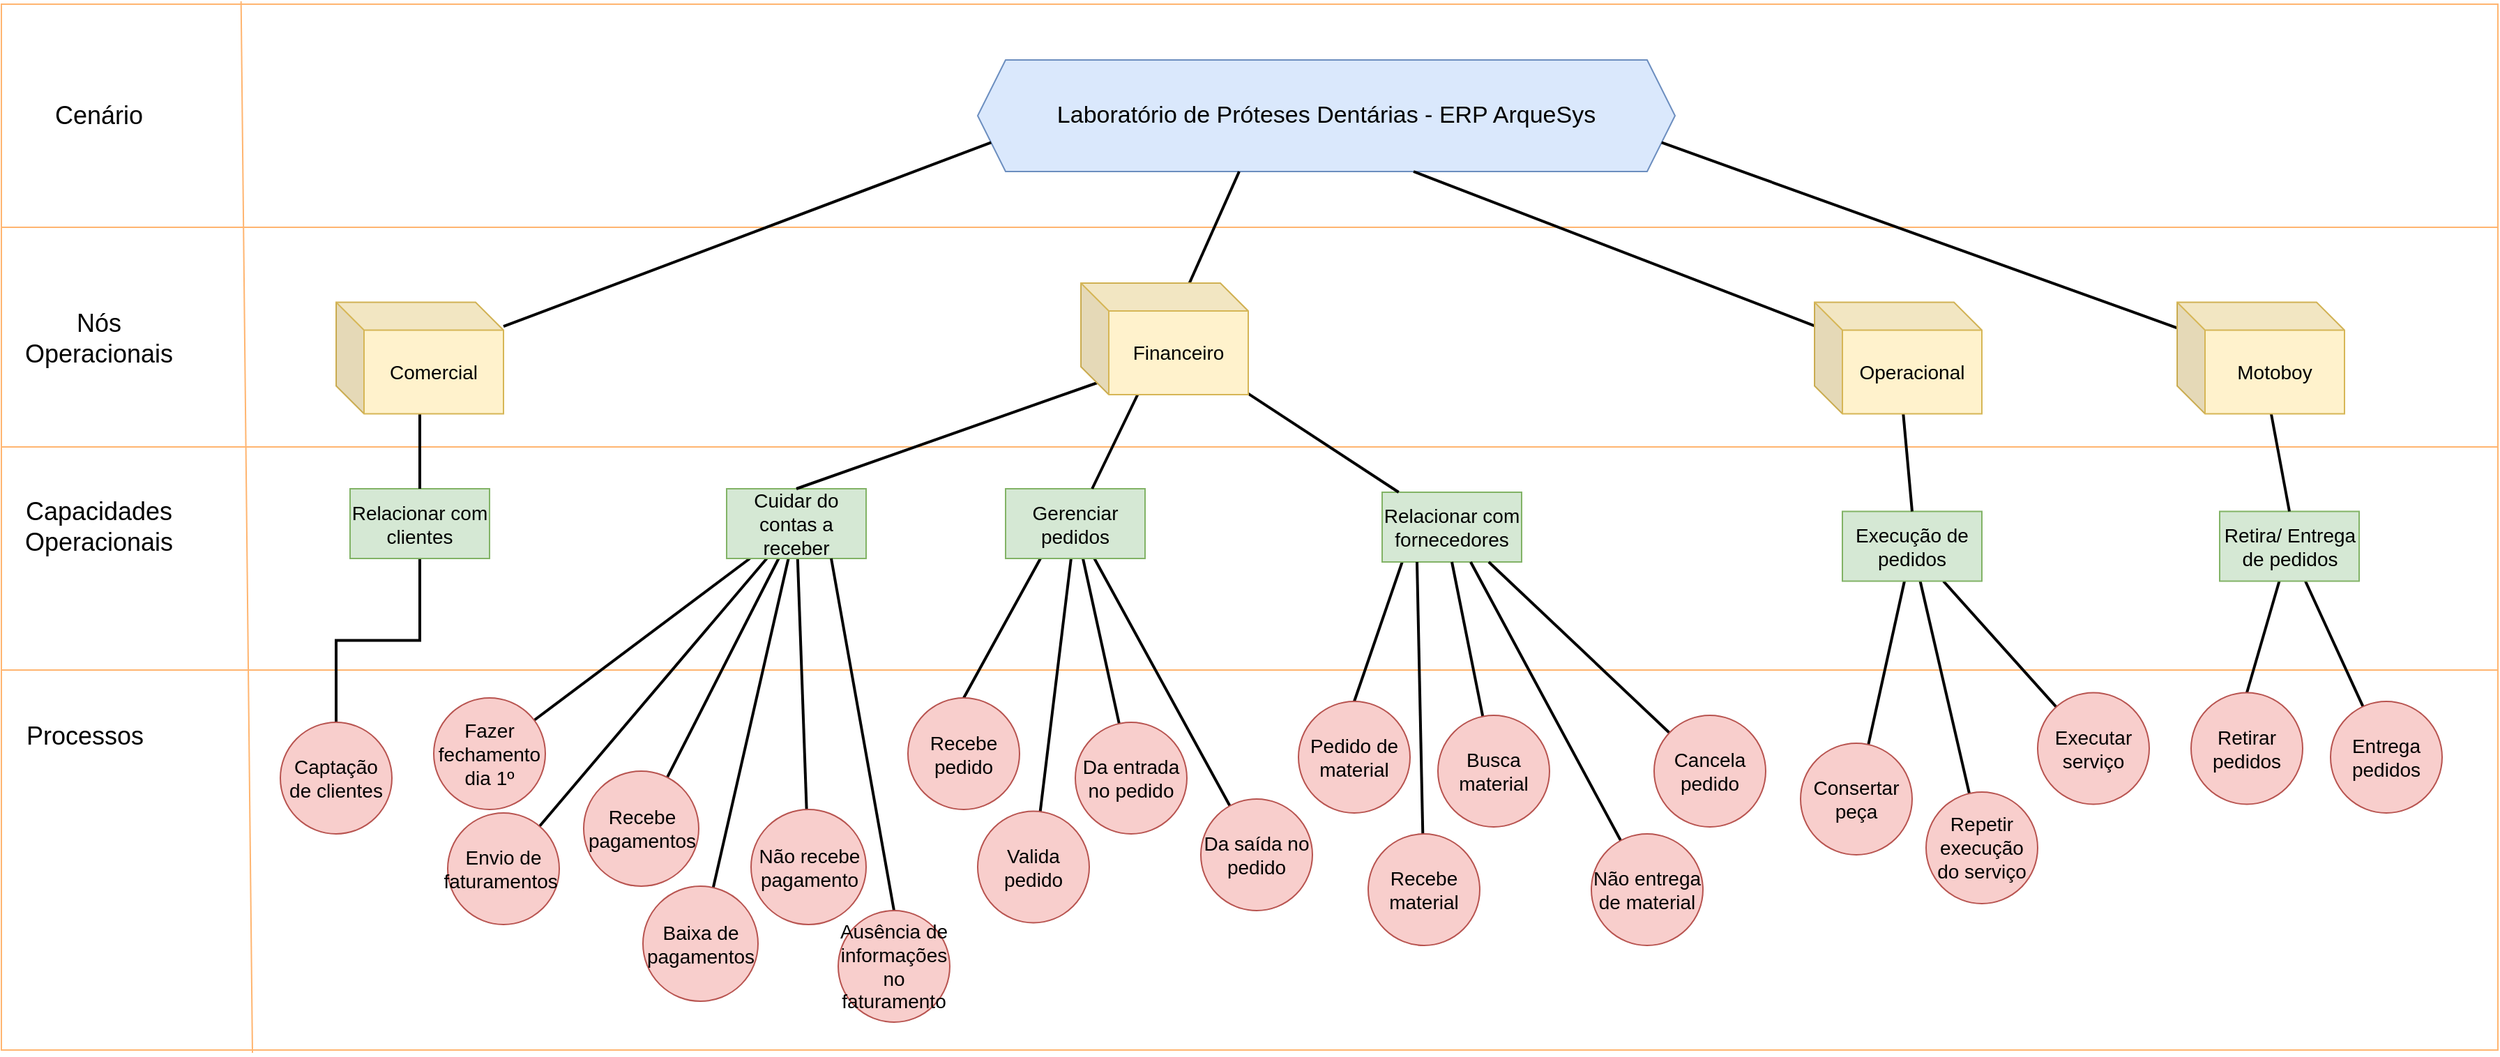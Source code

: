 <mxfile version="20.5.1" type="google" pages="3"><diagram id="0tYpF6lZzchd1tn5tacr" name="arquitetura"><mxGraphModel grid="1" page="1" gridSize="10" guides="1" tooltips="1" connect="1" arrows="1" fold="1" pageScale="1" pageWidth="827" pageHeight="1169" math="0" shadow="0"><root><mxCell id="0"/><mxCell id="1" parent="0"/><mxCell id="qENKgZvBIgTTM4KETcTX-187" value="" style="rounded=0;whiteSpace=wrap;html=1;strokeColor=#FFB570;" vertex="1" parent="1"><mxGeometry x="-360" y="480" width="1790" height="750" as="geometry"/></mxCell><mxCell id="qENKgZvBIgTTM4KETcTX-192" value="" style="rounded=0;whiteSpace=wrap;html=1;strokeColor=#FFB570;" vertex="1" parent="1"><mxGeometry x="-360" y="797.5" width="1790" height="160" as="geometry"/></mxCell><mxCell id="qENKgZvBIgTTM4KETcTX-191" value="" style="rounded=0;whiteSpace=wrap;html=1;strokeColor=#FFB570;" vertex="1" parent="1"><mxGeometry x="-360" y="637.5" width="1790" height="160" as="geometry"/></mxCell><mxCell id="qENKgZvBIgTTM4KETcTX-189" value="" style="rounded=0;whiteSpace=wrap;html=1;strokeColor=#FFB570;" vertex="1" parent="1"><mxGeometry x="-360" y="480" width="1790" height="160" as="geometry"/></mxCell><mxCell id="qENKgZvBIgTTM4KETcTX-5" value="&lt;font style=&quot;font-size: 18px&quot;&gt;Cenário&lt;/font&gt;" style="text;html=1;strokeColor=none;fillColor=none;align=center;verticalAlign=middle;whiteSpace=wrap;rounded=0;" vertex="1" parent="1"><mxGeometry x="-320" y="550" width="60" height="20" as="geometry"/></mxCell><mxCell id="qENKgZvBIgTTM4KETcTX-7" value="&lt;font style=&quot;font-size: 18px&quot;&gt;Nós&lt;br&gt;Operacionais&lt;br&gt;&lt;/font&gt;" style="text;html=1;strokeColor=none;fillColor=none;align=center;verticalAlign=middle;whiteSpace=wrap;rounded=0;" vertex="1" parent="1"><mxGeometry x="-350" y="710" width="120" height="20" as="geometry"/></mxCell><mxCell id="qENKgZvBIgTTM4KETcTX-8" value="&lt;font style=&quot;font-size: 17px&quot;&gt;Laboratório de Próteses Dentárias - ERP ArqueSys&lt;/font&gt;" style="shape=hexagon;perimeter=hexagonPerimeter2;whiteSpace=wrap;html=1;fixedSize=1;fillColor=#dae8fc;strokeColor=#6c8ebf;" vertex="1" parent="1"><mxGeometry x="340" y="520" width="500" height="80" as="geometry"/></mxCell><mxCell id="qENKgZvBIgTTM4KETcTX-20" value="&lt;font style=&quot;font-size: 18px&quot;&gt;Capacidades&lt;br&gt;Operacionais&lt;br&gt;&lt;/font&gt;" style="text;html=1;strokeColor=none;fillColor=none;align=center;verticalAlign=middle;whiteSpace=wrap;rounded=0;" vertex="1" parent="1"><mxGeometry x="-350" y="845" width="120" height="20" as="geometry"/></mxCell><mxCell id="qENKgZvBIgTTM4KETcTX-31" value="&lt;font style=&quot;font-size: 18px&quot;&gt;Processos&lt;br&gt;&lt;/font&gt;" style="text;html=1;strokeColor=none;fillColor=none;align=center;verticalAlign=middle;whiteSpace=wrap;rounded=0;" vertex="1" parent="1"><mxGeometry x="-340" y="995" width="80" height="20" as="geometry"/></mxCell><mxCell id="qENKgZvBIgTTM4KETcTX-133" style="edgeStyle=orthogonalEdgeStyle;rounded=0;orthogonalLoop=1;jettySize=auto;html=1;entryX=0.5;entryY=0;entryDx=0;entryDy=0;endArrow=none;endFill=0;strokeWidth=2;" edge="1" parent="1" source="qENKgZvBIgTTM4KETcTX-78" target="qENKgZvBIgTTM4KETcTX-110"><mxGeometry relative="1" as="geometry"/></mxCell><mxCell id="qENKgZvBIgTTM4KETcTX-78" value="&lt;font style=&quot;font-size: 14px&quot;&gt;Relacionar com clientes&lt;/font&gt;" style="rounded=0;whiteSpace=wrap;html=1;fillColor=#d5e8d4;strokeColor=#82b366;" vertex="1" parent="1"><mxGeometry x="-110" y="827.5" width="100" height="50" as="geometry"/></mxCell><mxCell id="qENKgZvBIgTTM4KETcTX-167" style="rounded=0;orthogonalLoop=1;jettySize=auto;html=1;endArrow=none;endFill=0;strokeWidth=2;" edge="1" parent="1" source="qENKgZvBIgTTM4KETcTX-79" target="qENKgZvBIgTTM4KETcTX-163"><mxGeometry relative="1" as="geometry"/></mxCell><mxCell id="qENKgZvBIgTTM4KETcTX-168" style="rounded=0;orthogonalLoop=1;jettySize=auto;html=1;endArrow=none;endFill=0;strokeWidth=2;" edge="1" parent="1" source="qENKgZvBIgTTM4KETcTX-79" target="qENKgZvBIgTTM4KETcTX-111"><mxGeometry relative="1" as="geometry"/></mxCell><mxCell id="qENKgZvBIgTTM4KETcTX-169" style="rounded=0;orthogonalLoop=1;jettySize=auto;html=1;endArrow=none;endFill=0;strokeWidth=2;" edge="1" parent="1" source="qENKgZvBIgTTM4KETcTX-79" target="qENKgZvBIgTTM4KETcTX-164"><mxGeometry relative="1" as="geometry"/></mxCell><mxCell id="qENKgZvBIgTTM4KETcTX-170" style="rounded=0;orthogonalLoop=1;jettySize=auto;html=1;endArrow=none;endFill=0;strokeWidth=2;" edge="1" parent="1" source="qENKgZvBIgTTM4KETcTX-79" target="qENKgZvBIgTTM4KETcTX-112"><mxGeometry relative="1" as="geometry"/></mxCell><mxCell id="qENKgZvBIgTTM4KETcTX-171" style="rounded=0;orthogonalLoop=1;jettySize=auto;html=1;endArrow=none;endFill=0;strokeWidth=2;" edge="1" parent="1" source="qENKgZvBIgTTM4KETcTX-79" target="qENKgZvBIgTTM4KETcTX-165"><mxGeometry relative="1" as="geometry"/></mxCell><mxCell id="qENKgZvBIgTTM4KETcTX-79" value="&lt;span style=&quot;font-size: 14px&quot;&gt;Cuidar do contas a receber&lt;/span&gt;" style="rounded=0;whiteSpace=wrap;html=1;fillColor=#d5e8d4;strokeColor=#82b366;" vertex="1" parent="1"><mxGeometry x="160" y="827.5" width="100" height="50" as="geometry"/></mxCell><mxCell id="qENKgZvBIgTTM4KETcTX-158" style="rounded=0;orthogonalLoop=1;jettySize=auto;html=1;entryX=0.5;entryY=0;entryDx=0;entryDy=0;endArrow=none;endFill=0;strokeWidth=2;exitX=0.25;exitY=1;exitDx=0;exitDy=0;" edge="1" parent="1" source="qENKgZvBIgTTM4KETcTX-80" target="qENKgZvBIgTTM4KETcTX-113"><mxGeometry relative="1" as="geometry"/></mxCell><mxCell id="qENKgZvBIgTTM4KETcTX-159" style="rounded=0;orthogonalLoop=1;jettySize=auto;html=1;endArrow=none;endFill=0;strokeWidth=2;" edge="1" parent="1" source="qENKgZvBIgTTM4KETcTX-80" target="qENKgZvBIgTTM4KETcTX-115"><mxGeometry relative="1" as="geometry"/></mxCell><mxCell id="qENKgZvBIgTTM4KETcTX-160" style="rounded=0;orthogonalLoop=1;jettySize=auto;html=1;endArrow=none;endFill=0;strokeWidth=2;" edge="1" parent="1" source="qENKgZvBIgTTM4KETcTX-80" target="qENKgZvBIgTTM4KETcTX-116"><mxGeometry relative="1" as="geometry"/></mxCell><mxCell id="qENKgZvBIgTTM4KETcTX-161" style="rounded=0;orthogonalLoop=1;jettySize=auto;html=1;endArrow=none;endFill=0;strokeWidth=2;" edge="1" parent="1" source="qENKgZvBIgTTM4KETcTX-80" target="qENKgZvBIgTTM4KETcTX-114"><mxGeometry relative="1" as="geometry"/></mxCell><mxCell id="qENKgZvBIgTTM4KETcTX-80" value="&lt;span style=&quot;font-size: 14px&quot;&gt;Gerenciar pedidos&lt;/span&gt;" style="rounded=0;whiteSpace=wrap;html=1;fillColor=#d5e8d4;strokeColor=#82b366;" vertex="1" parent="1"><mxGeometry x="360" y="827.5" width="100" height="50" as="geometry"/></mxCell><mxCell id="qENKgZvBIgTTM4KETcTX-144" style="rounded=0;orthogonalLoop=1;jettySize=auto;html=1;entryX=0.5;entryY=0;entryDx=0;entryDy=0;endArrow=none;endFill=0;strokeWidth=2;exitX=0.144;exitY=0.999;exitDx=0;exitDy=0;exitPerimeter=0;" edge="1" parent="1" source="qENKgZvBIgTTM4KETcTX-81" target="qENKgZvBIgTTM4KETcTX-117"><mxGeometry relative="1" as="geometry"/></mxCell><mxCell id="qENKgZvBIgTTM4KETcTX-81" value="&lt;span style=&quot;font-size: 14px&quot;&gt;Relacionar com fornecedores&lt;/span&gt;" style="rounded=0;whiteSpace=wrap;html=1;fillColor=#d5e8d4;strokeColor=#82b366;" vertex="1" parent="1"><mxGeometry x="630" y="830" width="100" height="50" as="geometry"/></mxCell><mxCell id="qENKgZvBIgTTM4KETcTX-145" style="rounded=0;orthogonalLoop=1;jettySize=auto;html=1;endArrow=none;endFill=0;strokeWidth=2;" edge="1" parent="1" source="qENKgZvBIgTTM4KETcTX-83" target="qENKgZvBIgTTM4KETcTX-118"><mxGeometry relative="1" as="geometry"/></mxCell><mxCell id="qENKgZvBIgTTM4KETcTX-152" style="rounded=0;orthogonalLoop=1;jettySize=auto;html=1;endArrow=none;endFill=0;strokeWidth=2;" edge="1" parent="1" source="qENKgZvBIgTTM4KETcTX-83" target="qENKgZvBIgTTM4KETcTX-150"><mxGeometry relative="1" as="geometry"/></mxCell><mxCell id="qENKgZvBIgTTM4KETcTX-153" style="rounded=0;orthogonalLoop=1;jettySize=auto;html=1;endArrow=none;endFill=0;strokeWidth=2;" edge="1" parent="1" source="qENKgZvBIgTTM4KETcTX-83" target="qENKgZvBIgTTM4KETcTX-151"><mxGeometry relative="1" as="geometry"/></mxCell><mxCell id="qENKgZvBIgTTM4KETcTX-83" value="&lt;span style=&quot;font-size: 14px&quot;&gt;Execução de pedidos&lt;/span&gt;" style="rounded=0;whiteSpace=wrap;html=1;fillColor=#d5e8d4;strokeColor=#82b366;" vertex="1" parent="1"><mxGeometry x="960" y="843.75" width="100" height="50" as="geometry"/></mxCell><mxCell id="qENKgZvBIgTTM4KETcTX-146" style="rounded=0;orthogonalLoop=1;jettySize=auto;html=1;entryX=0.5;entryY=0;entryDx=0;entryDy=0;endArrow=none;endFill=0;strokeWidth=2;" edge="1" parent="1" source="qENKgZvBIgTTM4KETcTX-84" target="qENKgZvBIgTTM4KETcTX-119"><mxGeometry relative="1" as="geometry"/></mxCell><mxCell id="qENKgZvBIgTTM4KETcTX-147" style="rounded=0;orthogonalLoop=1;jettySize=auto;html=1;endArrow=none;endFill=0;strokeWidth=2;" edge="1" parent="1" source="qENKgZvBIgTTM4KETcTX-84" target="qENKgZvBIgTTM4KETcTX-120"><mxGeometry relative="1" as="geometry"/></mxCell><mxCell id="qENKgZvBIgTTM4KETcTX-84" value="&lt;span style=&quot;font-size: 14px&quot;&gt;Retira/ Entrega de pedidos&lt;/span&gt;" style="rounded=0;whiteSpace=wrap;html=1;fillColor=#d5e8d4;strokeColor=#82b366;" vertex="1" parent="1"><mxGeometry x="1230.5" y="843.75" width="100" height="50" as="geometry"/></mxCell><mxCell id="qENKgZvBIgTTM4KETcTX-110" value="&lt;span style=&quot;font-family: &amp;#34;helvetica&amp;#34; ; font-size: 14px&quot;&gt;Captação de clientes&lt;/span&gt;" style="ellipse;whiteSpace=wrap;html=1;aspect=fixed;fillColor=#f8cecc;strokeColor=#b85450;" vertex="1" parent="1"><mxGeometry x="-160" y="995" width="80" height="80" as="geometry"/></mxCell><mxCell id="qENKgZvBIgTTM4KETcTX-111" value="&lt;span style=&quot;font-size: 14px&quot;&gt;Envio de&lt;br&gt;faturamentos&amp;nbsp;&lt;/span&gt;" style="ellipse;whiteSpace=wrap;html=1;aspect=fixed;fillColor=#f8cecc;strokeColor=#b85450;" vertex="1" parent="1"><mxGeometry x="-40" y="1060" width="80" height="80" as="geometry"/></mxCell><mxCell id="qENKgZvBIgTTM4KETcTX-112" value="&lt;span style=&quot;font-size: 14px&quot;&gt;Baixa de pagamentos&lt;/span&gt;" style="ellipse;whiteSpace=wrap;html=1;aspect=fixed;fillColor=#f8cecc;strokeColor=#b85450;direction=west;" vertex="1" parent="1"><mxGeometry x="100" y="1112.5" width="82.5" height="82.5" as="geometry"/></mxCell><mxCell id="qENKgZvBIgTTM4KETcTX-113" value="&lt;span style=&quot;font-size: 14px&quot;&gt;Recebe pedido&lt;/span&gt;" style="ellipse;whiteSpace=wrap;html=1;aspect=fixed;fillColor=#f8cecc;strokeColor=#b85450;" vertex="1" parent="1"><mxGeometry x="290" y="977.5" width="80" height="80" as="geometry"/></mxCell><mxCell id="qENKgZvBIgTTM4KETcTX-114" value="&lt;span style=&quot;font-size: 14px&quot;&gt;Da entrada no pedido&lt;/span&gt;" style="ellipse;whiteSpace=wrap;html=1;aspect=fixed;fillColor=#f8cecc;strokeColor=#b85450;" vertex="1" parent="1"><mxGeometry x="410" y="995" width="80" height="80" as="geometry"/></mxCell><mxCell id="qENKgZvBIgTTM4KETcTX-115" value="&lt;span style=&quot;font-size: 14px&quot;&gt;Da saída no pedido&lt;/span&gt;" style="ellipse;whiteSpace=wrap;html=1;aspect=fixed;fillColor=#f8cecc;strokeColor=#b85450;direction=south;" vertex="1" parent="1"><mxGeometry x="500" y="1050" width="80" height="80" as="geometry"/></mxCell><mxCell id="qENKgZvBIgTTM4KETcTX-116" value="&lt;span style=&quot;font-size: 14px&quot;&gt;Valida pedido&lt;/span&gt;" style="ellipse;whiteSpace=wrap;html=1;aspect=fixed;fillColor=#f8cecc;strokeColor=#b85450;" vertex="1" parent="1"><mxGeometry x="340" y="1058.75" width="80" height="80" as="geometry"/></mxCell><mxCell id="qENKgZvBIgTTM4KETcTX-117" value="&lt;span style=&quot;font-size: 14px&quot;&gt;Pedido de material&lt;/span&gt;" style="ellipse;whiteSpace=wrap;html=1;aspect=fixed;fillColor=#f8cecc;strokeColor=#b85450;" vertex="1" parent="1"><mxGeometry x="570" y="980" width="80" height="80" as="geometry"/></mxCell><mxCell id="qENKgZvBIgTTM4KETcTX-118" value="&lt;span style=&quot;font-size: 14px&quot;&gt;Executar serviço&lt;/span&gt;" style="ellipse;whiteSpace=wrap;html=1;aspect=fixed;fillColor=#f8cecc;strokeColor=#b85450;" vertex="1" parent="1"><mxGeometry x="1100" y="973.75" width="80" height="80" as="geometry"/></mxCell><mxCell id="qENKgZvBIgTTM4KETcTX-119" value="&lt;span style=&quot;font-size: 14px&quot;&gt;Retirar pedidos&lt;/span&gt;" style="ellipse;whiteSpace=wrap;html=1;aspect=fixed;fillColor=#f8cecc;strokeColor=#b85450;" vertex="1" parent="1"><mxGeometry x="1210" y="973.75" width="80" height="80" as="geometry"/></mxCell><mxCell id="qENKgZvBIgTTM4KETcTX-120" value="&lt;span style=&quot;font-size: 14px&quot;&gt;Entrega pedidos&lt;/span&gt;" style="ellipse;whiteSpace=wrap;html=1;aspect=fixed;fillColor=#f8cecc;strokeColor=#b85450;" vertex="1" parent="1"><mxGeometry x="1310" y="980" width="80" height="80" as="geometry"/></mxCell><mxCell id="qENKgZvBIgTTM4KETcTX-135" style="edgeStyle=orthogonalEdgeStyle;rounded=0;orthogonalLoop=1;jettySize=auto;html=1;entryX=0.5;entryY=0;entryDx=0;entryDy=0;endArrow=none;endFill=0;strokeWidth=2;" edge="1" parent="1" source="qENKgZvBIgTTM4KETcTX-127" target="qENKgZvBIgTTM4KETcTX-78"><mxGeometry relative="1" as="geometry"/></mxCell><mxCell id="qENKgZvBIgTTM4KETcTX-174" style="edgeStyle=none;rounded=0;orthogonalLoop=1;jettySize=auto;html=1;entryX=0;entryY=0.75;entryDx=0;entryDy=0;endArrow=none;endFill=0;strokeWidth=2;" edge="1" parent="1" source="qENKgZvBIgTTM4KETcTX-127" target="qENKgZvBIgTTM4KETcTX-8"><mxGeometry relative="1" as="geometry"/></mxCell><mxCell id="qENKgZvBIgTTM4KETcTX-127" value="&lt;span style=&quot;font-size: 14px&quot;&gt;Comercial&lt;/span&gt;" style="shape=cube;whiteSpace=wrap;html=1;boundedLbl=1;backgroundOutline=1;darkOpacity=0.05;darkOpacity2=0.1;fillColor=#fff2cc;strokeColor=#d6b656;" vertex="1" parent="1"><mxGeometry x="-120" y="693.75" width="120" height="80" as="geometry"/></mxCell><mxCell id="qENKgZvBIgTTM4KETcTX-136" style="rounded=0;orthogonalLoop=1;jettySize=auto;html=1;entryX=0.5;entryY=0;entryDx=0;entryDy=0;endArrow=none;endFill=0;strokeWidth=2;" edge="1" parent="1" target="qENKgZvBIgTTM4KETcTX-79"><mxGeometry relative="1" as="geometry"><mxPoint x="430" y="750" as="sourcePoint"/></mxGeometry></mxCell><mxCell id="qENKgZvBIgTTM4KETcTX-137" style="rounded=0;orthogonalLoop=1;jettySize=auto;html=1;endArrow=none;endFill=0;strokeWidth=2;" edge="1" parent="1" source="qENKgZvBIgTTM4KETcTX-128" target="qENKgZvBIgTTM4KETcTX-80"><mxGeometry relative="1" as="geometry"/></mxCell><mxCell id="qENKgZvBIgTTM4KETcTX-138" style="rounded=0;orthogonalLoop=1;jettySize=auto;html=1;endArrow=none;endFill=0;strokeWidth=2;" edge="1" parent="1" source="qENKgZvBIgTTM4KETcTX-128" target="qENKgZvBIgTTM4KETcTX-81"><mxGeometry relative="1" as="geometry"/></mxCell><mxCell id="qENKgZvBIgTTM4KETcTX-176" style="edgeStyle=none;rounded=0;orthogonalLoop=1;jettySize=auto;html=1;entryX=0.375;entryY=1;entryDx=0;entryDy=0;endArrow=none;endFill=0;strokeWidth=2;" edge="1" parent="1" source="qENKgZvBIgTTM4KETcTX-128" target="qENKgZvBIgTTM4KETcTX-8"><mxGeometry relative="1" as="geometry"/></mxCell><mxCell id="qENKgZvBIgTTM4KETcTX-128" value="&lt;span style=&quot;font-size: 14px&quot;&gt;Financeiro&lt;/span&gt;" style="shape=cube;whiteSpace=wrap;html=1;boundedLbl=1;backgroundOutline=1;darkOpacity=0.05;darkOpacity2=0.1;fillColor=#fff2cc;strokeColor=#d6b656;" vertex="1" parent="1"><mxGeometry x="414" y="680" width="120" height="80" as="geometry"/></mxCell><mxCell id="qENKgZvBIgTTM4KETcTX-154" style="rounded=0;orthogonalLoop=1;jettySize=auto;html=1;entryX=0.5;entryY=0;entryDx=0;entryDy=0;endArrow=none;endFill=0;strokeWidth=2;" edge="1" parent="1" source="qENKgZvBIgTTM4KETcTX-129" target="qENKgZvBIgTTM4KETcTX-83"><mxGeometry relative="1" as="geometry"/></mxCell><mxCell id="qENKgZvBIgTTM4KETcTX-177" style="edgeStyle=none;rounded=0;orthogonalLoop=1;jettySize=auto;html=1;entryX=0.625;entryY=1;entryDx=0;entryDy=0;endArrow=none;endFill=0;strokeWidth=2;" edge="1" parent="1" source="qENKgZvBIgTTM4KETcTX-129" target="qENKgZvBIgTTM4KETcTX-8"><mxGeometry relative="1" as="geometry"/></mxCell><mxCell id="qENKgZvBIgTTM4KETcTX-129" value="&lt;span style=&quot;font-size: 14px&quot;&gt;Operacional&lt;/span&gt;" style="shape=cube;whiteSpace=wrap;html=1;boundedLbl=1;backgroundOutline=1;darkOpacity=0.05;darkOpacity2=0.1;fillColor=#fff2cc;strokeColor=#d6b656;" vertex="1" parent="1"><mxGeometry x="940" y="693.75" width="120" height="80" as="geometry"/></mxCell><mxCell id="qENKgZvBIgTTM4KETcTX-155" style="rounded=0;orthogonalLoop=1;jettySize=auto;html=1;entryX=0.5;entryY=0;entryDx=0;entryDy=0;endArrow=none;endFill=0;strokeWidth=2;" edge="1" parent="1" source="qENKgZvBIgTTM4KETcTX-130" target="qENKgZvBIgTTM4KETcTX-84"><mxGeometry relative="1" as="geometry"/></mxCell><mxCell id="qENKgZvBIgTTM4KETcTX-178" style="edgeStyle=none;rounded=0;orthogonalLoop=1;jettySize=auto;html=1;entryX=1;entryY=0.75;entryDx=0;entryDy=0;endArrow=none;endFill=0;strokeWidth=2;" edge="1" parent="1" source="qENKgZvBIgTTM4KETcTX-130" target="qENKgZvBIgTTM4KETcTX-8"><mxGeometry relative="1" as="geometry"/></mxCell><mxCell id="qENKgZvBIgTTM4KETcTX-130" value="&lt;span style=&quot;font-size: 14px&quot;&gt;Motoboy&lt;/span&gt;" style="shape=cube;whiteSpace=wrap;html=1;boundedLbl=1;backgroundOutline=1;darkOpacity=0.05;darkOpacity2=0.1;fillColor=#fff2cc;strokeColor=#d6b656;" vertex="1" parent="1"><mxGeometry x="1200" y="693.75" width="120" height="80" as="geometry"/></mxCell><mxCell id="qENKgZvBIgTTM4KETcTX-150" value="&lt;span style=&quot;font-size: 14px&quot;&gt;Repetir execução do serviço&lt;/span&gt;" style="ellipse;whiteSpace=wrap;html=1;aspect=fixed;fillColor=#f8cecc;strokeColor=#b85450;" vertex="1" parent="1"><mxGeometry x="1020" y="1045" width="80" height="80" as="geometry"/></mxCell><mxCell id="qENKgZvBIgTTM4KETcTX-151" value="&lt;span style=&quot;font-size: 14px&quot;&gt;Consertar peça&lt;/span&gt;" style="ellipse;whiteSpace=wrap;html=1;aspect=fixed;fillColor=#f8cecc;strokeColor=#b85450;" vertex="1" parent="1"><mxGeometry x="930" y="1010" width="80" height="80" as="geometry"/></mxCell><mxCell id="qENKgZvBIgTTM4KETcTX-163" value="&lt;span style=&quot;font-size: 14px&quot;&gt;Fazer fechamento dia 1º&lt;/span&gt;" style="ellipse;whiteSpace=wrap;html=1;aspect=fixed;fillColor=#f8cecc;strokeColor=#b85450;" vertex="1" parent="1"><mxGeometry x="-50" y="977.5" width="80" height="80" as="geometry"/></mxCell><mxCell id="qENKgZvBIgTTM4KETcTX-164" value="&lt;span style=&quot;font-size: 14px&quot;&gt;Recebe pagamentos&lt;/span&gt;" style="ellipse;whiteSpace=wrap;html=1;aspect=fixed;fillColor=#f8cecc;strokeColor=#b85450;" vertex="1" parent="1"><mxGeometry x="57.5" y="1030" width="82.5" height="82.5" as="geometry"/></mxCell><mxCell id="qENKgZvBIgTTM4KETcTX-165" value="&lt;span style=&quot;font-size: 14px&quot;&gt;Não recebe pagamento&lt;/span&gt;" style="ellipse;whiteSpace=wrap;html=1;aspect=fixed;fillColor=#f8cecc;strokeColor=#b85450;" vertex="1" parent="1"><mxGeometry x="177.5" y="1057.5" width="82.5" height="82.5" as="geometry"/></mxCell><mxCell id="qENKgZvBIgTTM4KETcTX-172" style="rounded=0;orthogonalLoop=1;jettySize=auto;html=1;entryX=0.75;entryY=1;entryDx=0;entryDy=0;endArrow=none;endFill=0;strokeWidth=2;exitX=0.5;exitY=0;exitDx=0;exitDy=0;" edge="1" parent="1" source="qENKgZvBIgTTM4KETcTX-166" target="qENKgZvBIgTTM4KETcTX-79"><mxGeometry relative="1" as="geometry"/></mxCell><mxCell id="qENKgZvBIgTTM4KETcTX-166" value="&lt;span style=&quot;font-size: 14px&quot;&gt;Ausência de informações no faturamento&lt;/span&gt;" style="ellipse;whiteSpace=wrap;html=1;aspect=fixed;fillColor=#f8cecc;strokeColor=#b85450;" vertex="1" parent="1"><mxGeometry x="240" y="1130" width="80" height="80" as="geometry"/></mxCell><mxCell id="qENKgZvBIgTTM4KETcTX-180" style="edgeStyle=none;rounded=0;orthogonalLoop=1;jettySize=auto;html=1;endArrow=none;endFill=0;strokeWidth=2;entryX=0.25;entryY=1;entryDx=0;entryDy=0;" edge="1" parent="1" source="qENKgZvBIgTTM4KETcTX-179" target="qENKgZvBIgTTM4KETcTX-81"><mxGeometry relative="1" as="geometry"/></mxCell><mxCell id="qENKgZvBIgTTM4KETcTX-179" value="&lt;span style=&quot;font-size: 14px&quot;&gt;Recebe material&lt;/span&gt;" style="ellipse;whiteSpace=wrap;html=1;aspect=fixed;fillColor=#f8cecc;strokeColor=#b85450;" vertex="1" parent="1"><mxGeometry x="620" y="1075" width="80" height="80" as="geometry"/></mxCell><mxCell id="qENKgZvBIgTTM4KETcTX-184" style="edgeStyle=none;rounded=0;orthogonalLoop=1;jettySize=auto;html=1;entryX=0.5;entryY=1;entryDx=0;entryDy=0;endArrow=none;endFill=0;strokeWidth=2;" edge="1" parent="1" source="qENKgZvBIgTTM4KETcTX-181" target="qENKgZvBIgTTM4KETcTX-81"><mxGeometry relative="1" as="geometry"/></mxCell><mxCell id="qENKgZvBIgTTM4KETcTX-181" value="&lt;span style=&quot;font-size: 14px&quot;&gt;Busca material&lt;/span&gt;" style="ellipse;whiteSpace=wrap;html=1;aspect=fixed;fillColor=#f8cecc;strokeColor=#b85450;" vertex="1" parent="1"><mxGeometry x="670" y="990" width="80" height="80" as="geometry"/></mxCell><mxCell id="qENKgZvBIgTTM4KETcTX-185" style="edgeStyle=none;rounded=0;orthogonalLoop=1;jettySize=auto;html=1;endArrow=none;endFill=0;strokeWidth=2;" edge="1" parent="1" source="qENKgZvBIgTTM4KETcTX-182" target="qENKgZvBIgTTM4KETcTX-81"><mxGeometry relative="1" as="geometry"/></mxCell><mxCell id="qENKgZvBIgTTM4KETcTX-182" value="&lt;span style=&quot;font-size: 14px&quot;&gt;Não entrega de material&lt;/span&gt;" style="ellipse;whiteSpace=wrap;html=1;aspect=fixed;fillColor=#f8cecc;strokeColor=#b85450;direction=south;" vertex="1" parent="1"><mxGeometry x="780" y="1075" width="80" height="80" as="geometry"/></mxCell><mxCell id="qENKgZvBIgTTM4KETcTX-186" style="edgeStyle=none;rounded=0;orthogonalLoop=1;jettySize=auto;html=1;endArrow=none;endFill=0;strokeWidth=2;" edge="1" parent="1" source="qENKgZvBIgTTM4KETcTX-183" target="qENKgZvBIgTTM4KETcTX-81"><mxGeometry relative="1" as="geometry"/></mxCell><mxCell id="qENKgZvBIgTTM4KETcTX-183" value="&lt;span style=&quot;font-size: 14px&quot;&gt;Cancela pedido&lt;/span&gt;" style="ellipse;whiteSpace=wrap;html=1;aspect=fixed;fillColor=#f8cecc;strokeColor=#b85450;" vertex="1" parent="1"><mxGeometry x="825" y="990" width="80" height="80" as="geometry"/></mxCell><mxCell id="qENKgZvBIgTTM4KETcTX-190" value="" style="endArrow=none;html=1;strokeColor=#FFB570;entryX=0.096;entryY=-0.013;entryDx=0;entryDy=0;entryPerimeter=0;" edge="1" parent="1" target="qENKgZvBIgTTM4KETcTX-189"><mxGeometry width="50" height="50" relative="1" as="geometry"><mxPoint x="-180" y="1232" as="sourcePoint"/><mxPoint x="-200" y="480" as="targetPoint"/></mxGeometry></mxCell></root></mxGraphModel></diagram><diagram id="qD38Hk0sf3k2-2WDzQmB" name="diagrama de fluxo de dados"><mxGraphModel grid="1" page="1" gridSize="10" guides="1" tooltips="1" connect="1" arrows="1" fold="1" pageScale="1" pageWidth="827" pageHeight="1169" math="0" shadow="0"><root><mxCell id="s0DQC_7mr-ZaQl-YpkgN-0"/><mxCell id="s0DQC_7mr-ZaQl-YpkgN-1" parent="s0DQC_7mr-ZaQl-YpkgN-0"/><mxCell id="L1sFLM7jXCklquiXwTIS-0" style="edgeStyle=orthogonalEdgeStyle;rounded=0;orthogonalLoop=1;jettySize=auto;html=1;entryX=0.775;entryY=0.063;entryDx=0;entryDy=0;entryPerimeter=0;endArrow=classic;endFill=1;strokeWidth=1;curved=1;exitX=1;exitY=0.5;exitDx=0;exitDy=0;" edge="1" parent="s0DQC_7mr-ZaQl-YpkgN-1" source="oHRYRlzaMx2wPJt_G3Nf-0" target="oHRYRlzaMx2wPJt_G3Nf-1"><mxGeometry relative="1" as="geometry"/></mxCell><mxCell id="L1sFLM7jXCklquiXwTIS-5" value="Pedido" style="edgeLabel;html=1;align=center;verticalAlign=middle;resizable=0;points=[];" vertex="1" connectable="0" parent="L1sFLM7jXCklquiXwTIS-0"><mxGeometry x="0.235" y="-10" relative="1" as="geometry"><mxPoint as="offset"/></mxGeometry></mxCell><mxCell id="oHRYRlzaMx2wPJt_G3Nf-0" value="Cliente" style="rounded=0;whiteSpace=wrap;html=1;" vertex="1" parent="s0DQC_7mr-ZaQl-YpkgN-1"><mxGeometry x="280" y="80" width="120" height="60" as="geometry"/></mxCell><mxCell id="L1sFLM7jXCklquiXwTIS-2" style="edgeStyle=orthogonalEdgeStyle;curved=1;rounded=0;orthogonalLoop=1;jettySize=auto;html=1;entryX=0.5;entryY=0;entryDx=0;entryDy=0;endArrow=classic;endFill=1;strokeWidth=1;" edge="1" parent="s0DQC_7mr-ZaQl-YpkgN-1" source="oHRYRlzaMx2wPJt_G3Nf-1" target="L1sFLM7jXCklquiXwTIS-1"><mxGeometry relative="1" as="geometry"/></mxCell><mxCell id="oHRYRlzaMx2wPJt_G3Nf-1" value="Valida pedido" style="ellipse;whiteSpace=wrap;html=1;aspect=fixed;" vertex="1" parent="s0DQC_7mr-ZaQl-YpkgN-1"><mxGeometry x="400" y="200" width="80" height="80" as="geometry"/></mxCell><mxCell id="L1sFLM7jXCklquiXwTIS-16" style="edgeStyle=orthogonalEdgeStyle;curved=1;rounded=0;orthogonalLoop=1;jettySize=auto;html=1;entryX=0.5;entryY=1;entryDx=0;entryDy=0;startArrow=none;startFill=0;endArrow=classic;endFill=1;strokeWidth=1;" edge="1" parent="s0DQC_7mr-ZaQl-YpkgN-1" source="L1sFLM7jXCklquiXwTIS-1" target="L1sFLM7jXCklquiXwTIS-3"><mxGeometry relative="1" as="geometry"/></mxCell><mxCell id="L1sFLM7jXCklquiXwTIS-1" value="Agendamento" style="shape=process;whiteSpace=wrap;html=1;backgroundOutline=1;" vertex="1" parent="s0DQC_7mr-ZaQl-YpkgN-1"><mxGeometry x="260" y="330" width="120" height="60" as="geometry"/></mxCell><mxCell id="L1sFLM7jXCklquiXwTIS-9" style="edgeStyle=orthogonalEdgeStyle;curved=1;rounded=0;orthogonalLoop=1;jettySize=auto;html=1;entryX=1;entryY=0.5;entryDx=0;entryDy=0;startArrow=none;startFill=0;endArrow=classic;endFill=1;strokeWidth=1;" edge="1" parent="s0DQC_7mr-ZaQl-YpkgN-1" source="L1sFLM7jXCklquiXwTIS-3" target="L1sFLM7jXCklquiXwTIS-8"><mxGeometry relative="1" as="geometry"/></mxCell><mxCell id="L1sFLM7jXCklquiXwTIS-17" style="edgeStyle=orthogonalEdgeStyle;curved=1;rounded=0;orthogonalLoop=1;jettySize=auto;html=1;startArrow=classic;startFill=1;endArrow=none;endFill=0;strokeWidth=1;entryX=0;entryY=0.5;entryDx=0;entryDy=0;exitX=0.5;exitY=0;exitDx=0;exitDy=0;" edge="1" parent="s0DQC_7mr-ZaQl-YpkgN-1" source="L1sFLM7jXCklquiXwTIS-3" target="oHRYRlzaMx2wPJt_G3Nf-0"><mxGeometry relative="1" as="geometry"/></mxCell><mxCell id="L1sFLM7jXCklquiXwTIS-18" value="Retira pedido" style="edgeLabel;html=1;align=center;verticalAlign=middle;resizable=0;points=[];" vertex="1" connectable="0" parent="L1sFLM7jXCklquiXwTIS-17"><mxGeometry x="0.047" y="-19" relative="1" as="geometry"><mxPoint as="offset"/></mxGeometry></mxCell><mxCell id="L1sFLM7jXCklquiXwTIS-3" value="Retirar pedido" style="ellipse;whiteSpace=wrap;html=1;aspect=fixed;" vertex="1" parent="s0DQC_7mr-ZaQl-YpkgN-1"><mxGeometry x="80" y="200" width="80" height="80" as="geometry"/></mxCell><mxCell id="L1sFLM7jXCklquiXwTIS-13" style="edgeStyle=orthogonalEdgeStyle;curved=1;rounded=0;orthogonalLoop=1;jettySize=auto;html=1;startArrow=classic;startFill=1;endArrow=classic;endFill=1;strokeWidth=1;exitX=0.5;exitY=1;exitDx=0;exitDy=0;" edge="1" parent="s0DQC_7mr-ZaQl-YpkgN-1" source="L1sFLM7jXCklquiXwTIS-8" target="L1sFLM7jXCklquiXwTIS-12"><mxGeometry relative="1" as="geometry"/></mxCell><mxCell id="L1sFLM7jXCklquiXwTIS-8" value="Protese" style="shape=process;whiteSpace=wrap;html=1;backgroundOutline=1;" vertex="1" parent="s0DQC_7mr-ZaQl-YpkgN-1"><mxGeometry x="-110" y="330" width="120" height="60" as="geometry"/></mxCell><mxCell id="L1sFLM7jXCklquiXwTIS-11" style="edgeStyle=orthogonalEdgeStyle;curved=1;rounded=0;orthogonalLoop=1;jettySize=auto;html=1;entryX=0;entryY=0.5;entryDx=0;entryDy=0;startArrow=classic;startFill=1;endArrow=classic;endFill=1;strokeWidth=1;exitX=0.5;exitY=1;exitDx=0;exitDy=0;" edge="1" parent="s0DQC_7mr-ZaQl-YpkgN-1" source="L1sFLM7jXCklquiXwTIS-10" target="L1sFLM7jXCklquiXwTIS-8"><mxGeometry relative="1" as="geometry"/></mxCell><mxCell id="L1sFLM7jXCklquiXwTIS-10" value="Dar entrada no pedido" style="ellipse;whiteSpace=wrap;html=1;aspect=fixed;" vertex="1" parent="s0DQC_7mr-ZaQl-YpkgN-1"><mxGeometry x="-240" y="200" width="80" height="80" as="geometry"/></mxCell><mxCell id="L1sFLM7jXCklquiXwTIS-12" value="&lt;span style=&quot;font-size: 14px&quot;&gt;Executar serviço&lt;/span&gt;" style="ellipse;whiteSpace=wrap;html=1;aspect=fixed;" vertex="1" parent="s0DQC_7mr-ZaQl-YpkgN-1"><mxGeometry x="-240" y="520" width="80" height="80" as="geometry"/></mxCell><mxCell id="L1sFLM7jXCklquiXwTIS-21" style="edgeStyle=orthogonalEdgeStyle;curved=1;rounded=0;orthogonalLoop=1;jettySize=auto;html=1;startArrow=none;startFill=0;endArrow=classic;endFill=1;strokeWidth=1;" edge="1" parent="s0DQC_7mr-ZaQl-YpkgN-1" source="L1sFLM7jXCklquiXwTIS-20" target="L1sFLM7jXCklquiXwTIS-8"><mxGeometry relative="1" as="geometry"/></mxCell><mxCell id="L1sFLM7jXCklquiXwTIS-20" value="Dar saída no pedido" style="ellipse;whiteSpace=wrap;html=1;aspect=fixed;" vertex="1" parent="s0DQC_7mr-ZaQl-YpkgN-1"><mxGeometry x="-90" y="200" width="80" height="80" as="geometry"/></mxCell></root></mxGraphModel></diagram><diagram id="XZdNs8UKw0SDtXvokEDz" name="modelo de descrição dos processos de negócio"><mxGraphModel grid="1" page="1" gridSize="10" guides="1" tooltips="1" connect="1" arrows="1" fold="1" pageScale="1" pageWidth="827" pageHeight="1169" math="0" shadow="0"><root><mxCell id="NdQb2C15l46UUtCVOqFJ-0"/><mxCell id="NdQb2C15l46UUtCVOqFJ-1" parent="NdQb2C15l46UUtCVOqFJ-0"/><mxCell id="MGkxf8jW-BU8Qt1b9Ppj-2" style="edgeStyle=orthogonalEdgeStyle;curved=1;rounded=0;orthogonalLoop=1;jettySize=auto;html=1;entryX=0.979;entryY=0.375;entryDx=0;entryDy=0;entryPerimeter=0;exitX=0.5;exitY=1;exitDx=0;exitDy=0;startArrow=classic;startFill=1;endArrow=none;endFill=0;" edge="1" parent="NdQb2C15l46UUtCVOqFJ-1" source="X9cRSl8jJf5OIjx-Hhgd-2" target="4KYrZjtxSu8T6NB0CnFk-0"><mxGeometry relative="1" as="geometry"><Array as="points"><mxPoint x="340" y="210"/></Array></mxGeometry></mxCell><mxCell id="X9cRSl8jJf5OIjx-Hhgd-2" value="Cliente" style="rounded=0;whiteSpace=wrap;html=1;" vertex="1" parent="NdQb2C15l46UUtCVOqFJ-1"><mxGeometry x="280" y="80" width="120" height="60" as="geometry"/></mxCell><mxCell id="X9cRSl8jJf5OIjx-Hhgd-6" value="Agendamento" style="shape=process;whiteSpace=wrap;html=1;backgroundOutline=1;" vertex="1" parent="NdQb2C15l46UUtCVOqFJ-1"><mxGeometry x="-130" y="330" width="120" height="60" as="geometry"/></mxCell><mxCell id="MGkxf8jW-BU8Qt1b9Ppj-1" style="edgeStyle=orthogonalEdgeStyle;rounded=0;orthogonalLoop=1;jettySize=auto;html=1;entryX=0;entryY=0.5;entryDx=0;entryDy=0;curved=1;exitX=0.5;exitY=0;exitDx=0;exitDy=0;" edge="1" parent="NdQb2C15l46UUtCVOqFJ-1" source="X9cRSl8jJf5OIjx-Hhgd-12" target="X9cRSl8jJf5OIjx-Hhgd-2"><mxGeometry relative="1" as="geometry"/></mxCell><mxCell id="MGkxf8jW-BU8Qt1b9Ppj-4" style="edgeStyle=orthogonalEdgeStyle;curved=1;rounded=0;orthogonalLoop=1;jettySize=auto;html=1;entryX=0.59;entryY=0.014;entryDx=0;entryDy=0;entryPerimeter=0;startArrow=classic;startFill=1;endArrow=none;endFill=0;" edge="1" parent="NdQb2C15l46UUtCVOqFJ-1" source="X9cRSl8jJf5OIjx-Hhgd-12" target="X9cRSl8jJf5OIjx-Hhgd-6"><mxGeometry relative="1" as="geometry"/></mxCell><mxCell id="X9cRSl8jJf5OIjx-Hhgd-12" value="Retirar pedido" style="ellipse;whiteSpace=wrap;html=1;aspect=fixed;" vertex="1" parent="NdQb2C15l46UUtCVOqFJ-1"><mxGeometry x="20" y="180" width="80" height="80" as="geometry"/></mxCell><mxCell id="MGkxf8jW-BU8Qt1b9Ppj-5" style="edgeStyle=orthogonalEdgeStyle;curved=1;rounded=0;orthogonalLoop=1;jettySize=auto;html=1;entryX=1;entryY=0.5;entryDx=0;entryDy=0;startArrow=classic;startFill=1;endArrow=none;endFill=0;exitX=0.5;exitY=1;exitDx=0;exitDy=0;" edge="1" parent="NdQb2C15l46UUtCVOqFJ-1" source="4KYrZjtxSu8T6NB0CnFk-0" target="X9cRSl8jJf5OIjx-Hhgd-6"><mxGeometry relative="1" as="geometry"/></mxCell><mxCell id="4KYrZjtxSu8T6NB0CnFk-0" value="Entregar pedido" style="ellipse;whiteSpace=wrap;html=1;aspect=fixed;" vertex="1" parent="NdQb2C15l46UUtCVOqFJ-1"><mxGeometry x="160" y="180" width="80" height="80" as="geometry"/></mxCell></root></mxGraphModel></diagram></mxfile>